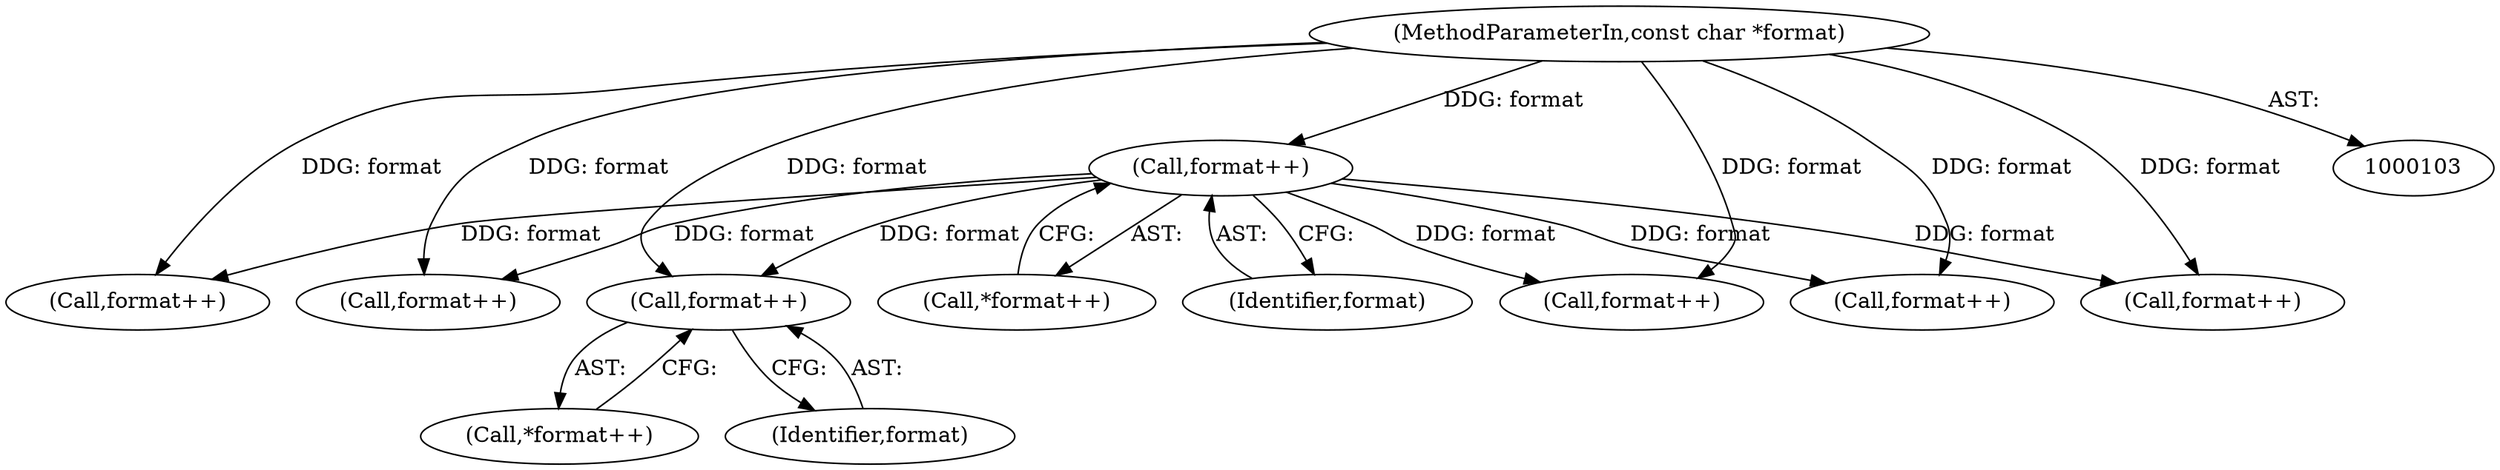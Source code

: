 digraph "0_openssl_578b956fe741bf8e84055547b1e83c28dd902c73@pointer" {
"1000222" [label="(Call,format++)"];
"1000141" [label="(Call,format++)"];
"1000109" [label="(MethodParameterIn,const char *format)"];
"1000221" [label="(Call,*format++)"];
"1000191" [label="(Call,format++)"];
"1000140" [label="(Call,*format++)"];
"1000242" [label="(Call,format++)"];
"1000109" [label="(MethodParameterIn,const char *format)"];
"1000202" [label="(Call,format++)"];
"1000141" [label="(Call,format++)"];
"1000222" [label="(Call,format++)"];
"1000212" [label="(Call,format++)"];
"1000232" [label="(Call,format++)"];
"1000223" [label="(Identifier,format)"];
"1000142" [label="(Identifier,format)"];
"1000222" -> "1000221"  [label="AST: "];
"1000222" -> "1000223"  [label="CFG: "];
"1000223" -> "1000222"  [label="AST: "];
"1000221" -> "1000222"  [label="CFG: "];
"1000141" -> "1000222"  [label="DDG: format"];
"1000109" -> "1000222"  [label="DDG: format"];
"1000141" -> "1000140"  [label="AST: "];
"1000141" -> "1000142"  [label="CFG: "];
"1000142" -> "1000141"  [label="AST: "];
"1000140" -> "1000141"  [label="CFG: "];
"1000109" -> "1000141"  [label="DDG: format"];
"1000141" -> "1000191"  [label="DDG: format"];
"1000141" -> "1000202"  [label="DDG: format"];
"1000141" -> "1000212"  [label="DDG: format"];
"1000141" -> "1000232"  [label="DDG: format"];
"1000141" -> "1000242"  [label="DDG: format"];
"1000109" -> "1000103"  [label="AST: "];
"1000109" -> "1000191"  [label="DDG: format"];
"1000109" -> "1000202"  [label="DDG: format"];
"1000109" -> "1000212"  [label="DDG: format"];
"1000109" -> "1000232"  [label="DDG: format"];
"1000109" -> "1000242"  [label="DDG: format"];
}
